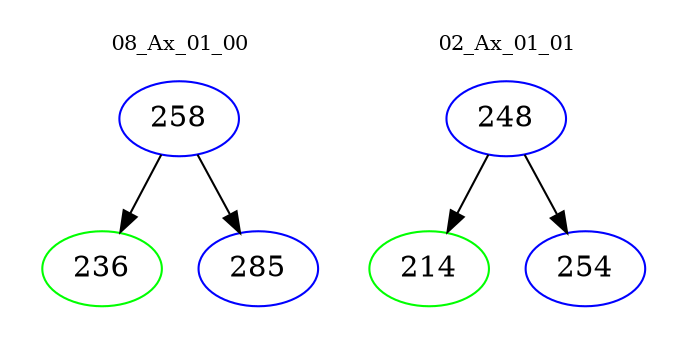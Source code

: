 digraph{
subgraph cluster_0 {
color = white
label = "08_Ax_01_00";
fontsize=10;
T0_258 [label="258", color="blue"]
T0_258 -> T0_236 [color="black"]
T0_236 [label="236", color="green"]
T0_258 -> T0_285 [color="black"]
T0_285 [label="285", color="blue"]
}
subgraph cluster_1 {
color = white
label = "02_Ax_01_01";
fontsize=10;
T1_248 [label="248", color="blue"]
T1_248 -> T1_214 [color="black"]
T1_214 [label="214", color="green"]
T1_248 -> T1_254 [color="black"]
T1_254 [label="254", color="blue"]
}
}
